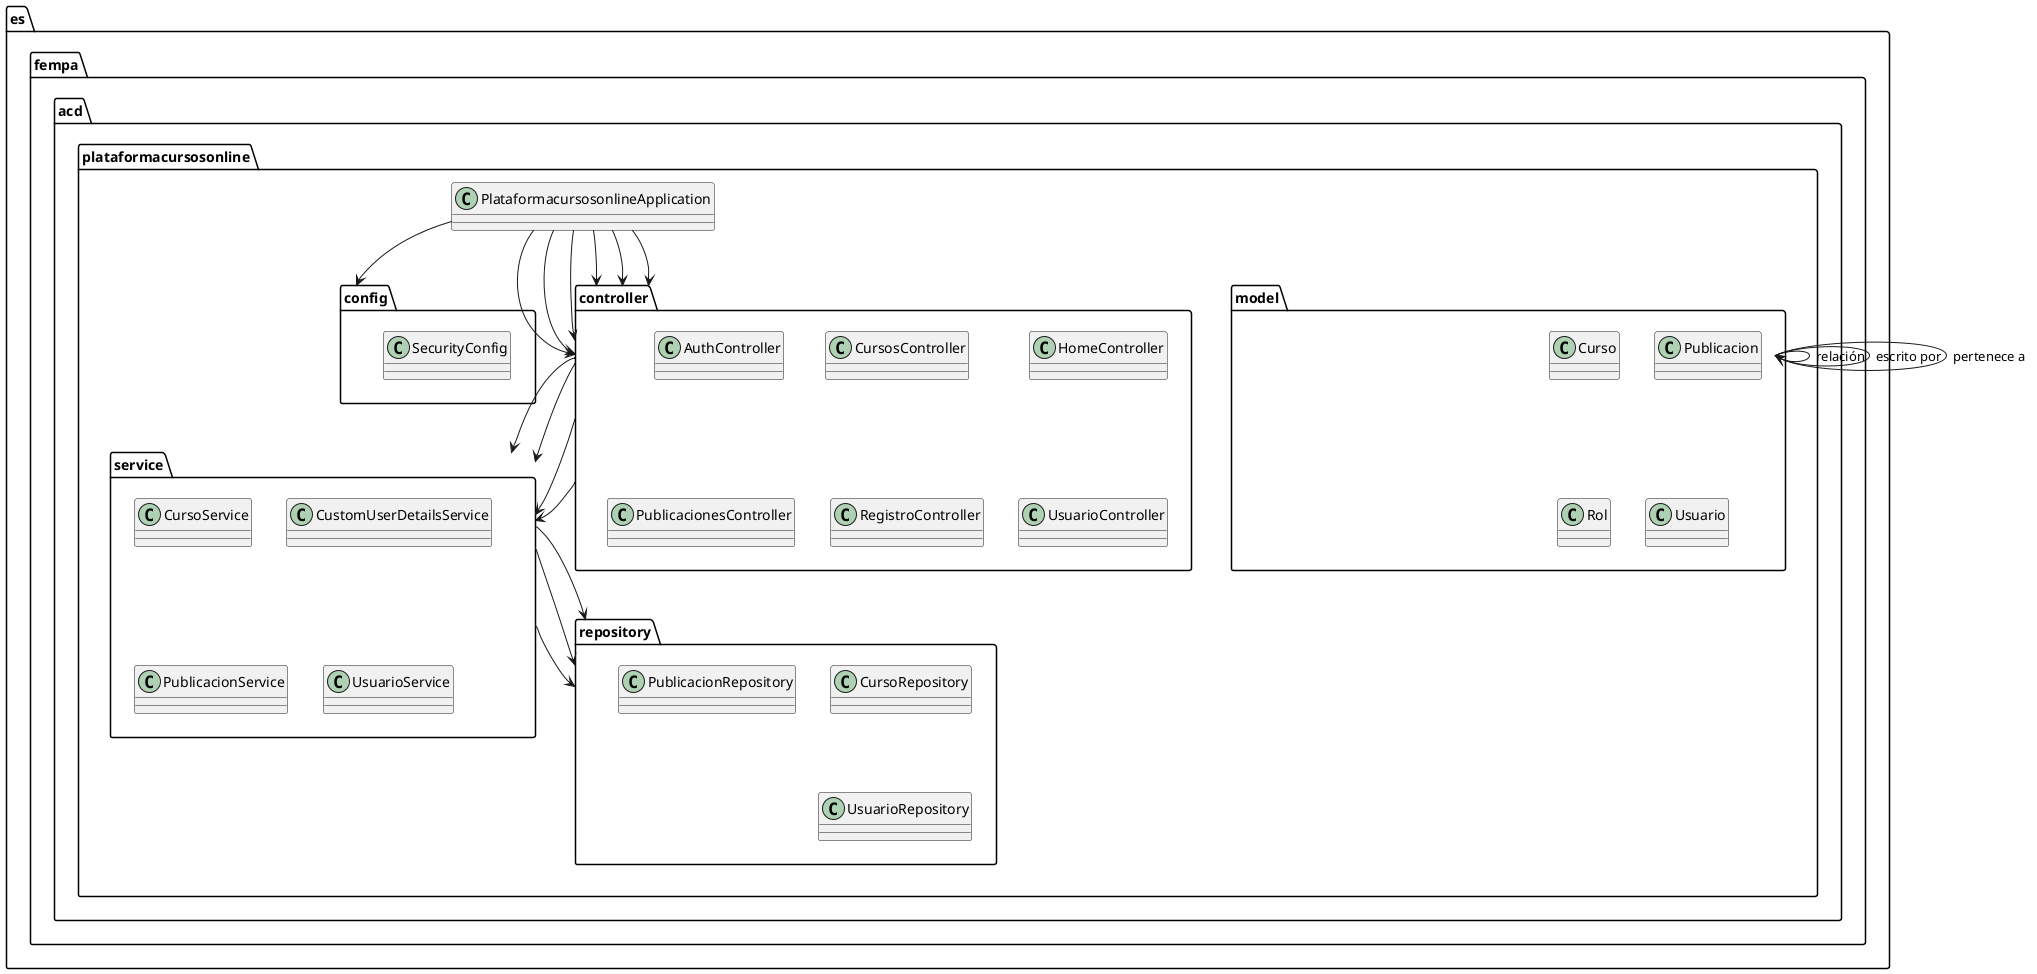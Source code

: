 @startuml diagrama_clases
package "es.fempa.acd.plataformacursosonline" {
    class PlataformacursosonlineApplication

    package config {
        class SecurityConfig
    }

    package controller {
        class AuthController
        class CursosController
        class HomeController
        class PublicacionesController
        class RegistroController
        class UsuarioController
    }

    package model {
        class Curso
        class Publicacion
        class Rol
        class Usuario
    }

    package repository {
        class CursoRepository
        class PublicacionRepository
        class UsuarioRepository
    }

    package service {
        class CursoService
        class CustomUserDetailsService
        class PublicacionService
        class UsuarioService
    }
}

PlataformacursosonlineApplication --> config::SecurityConfig
PlataformacursosonlineApplication --> controller::AuthController
PlataformacursosonlineApplication --> controller::CursosController
PlataformacursosonlineApplication --> controller::HomeController
PlataformacursosonlineApplication --> controller::PublicacionesController
PlataformacursosonlineApplication --> controller::RegistroController
PlataformacursosonlineApplication --> controller::UsuarioController

controller::CursosController --> service::CursoService
controller::PublicacionesController --> service::PublicacionService
controller::UsuarioController --> service::UsuarioService
controller::HomeController --> service::UsuarioService

service::CursoService --> repository::CursoRepository
service::PublicacionService --> repository::PublicacionRepository
service::UsuarioService --> repository::UsuarioRepository

model::Curso --> model::Usuario : "relación"
model::Publicacion --> model::Usuario : "escrito por"
model::Rol --> model::Usuario : "pertenece a"
@enduml
